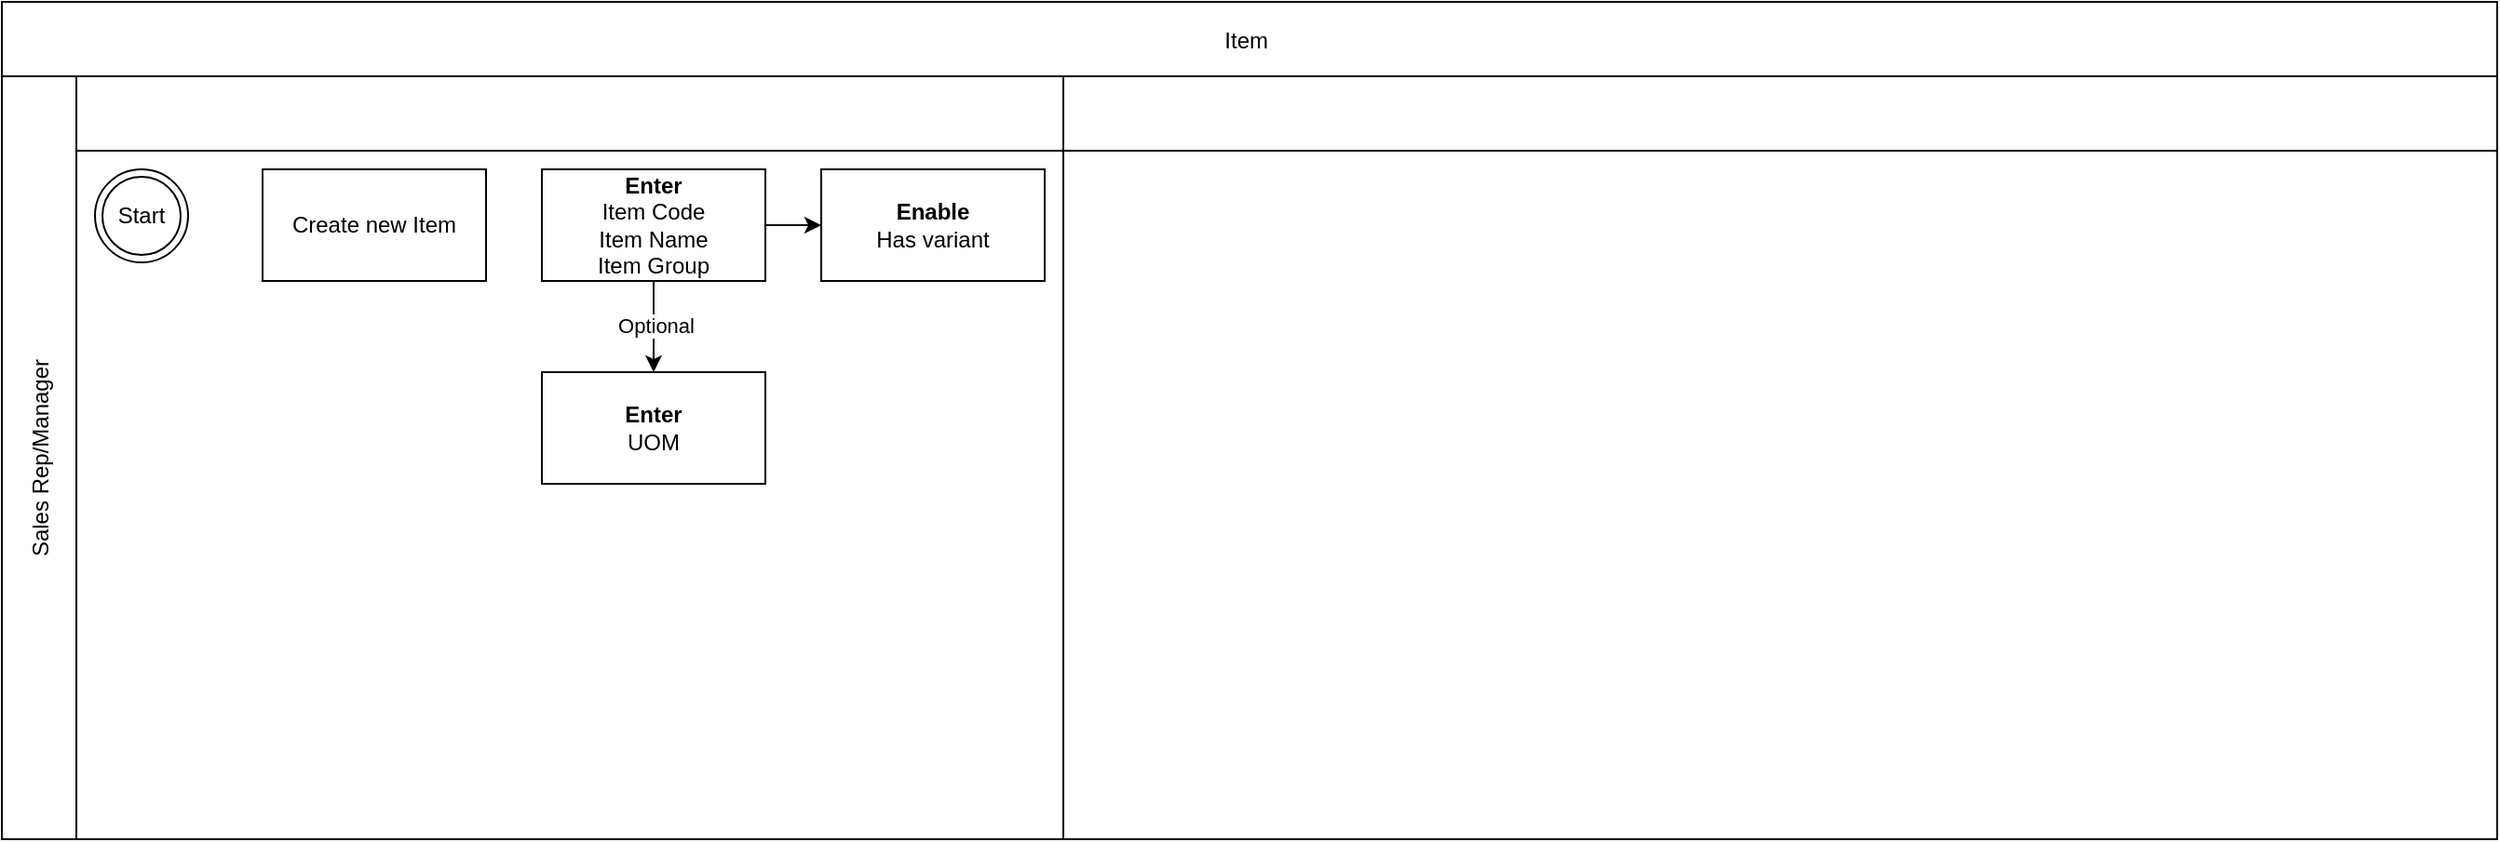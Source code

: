<mxfile version="28.0.6">
  <diagram name="Page-1" id="7nmeBrieRMO4y6cBd2v6">
    <mxGraphModel dx="1056" dy="489" grid="1" gridSize="10" guides="1" tooltips="1" connect="1" arrows="1" fold="1" page="1" pageScale="1" pageWidth="1400" pageHeight="850" math="0" shadow="0">
      <root>
        <mxCell id="0" />
        <mxCell id="1" parent="0" />
        <mxCell id="wHQ6A-BeQl_VT4TfjC7u-1" value="Item " style="shape=table;childLayout=tableLayout;startSize=40;collapsible=0;recursiveResize=0;expand=0;" vertex="1" parent="1">
          <mxGeometry x="80" y="40" width="1340" height="450" as="geometry" />
        </mxCell>
        <mxCell id="wHQ6A-BeQl_VT4TfjC7u-2" value="Sales Rep/Manager" style="shape=tableRow;horizontal=0;swimlaneHead=0;swimlaneBody=0;top=0;left=0;strokeColor=inherit;bottom=0;right=0;dropTarget=0;fontStyle=0;fillColor=none;points=[[0,0.5],[1,0.5]];portConstraint=eastwest;startSize=40;collapsible=0;recursiveResize=0;expand=0;" vertex="1" parent="wHQ6A-BeQl_VT4TfjC7u-1">
          <mxGeometry y="40" width="1340" height="410" as="geometry" />
        </mxCell>
        <mxCell id="wHQ6A-BeQl_VT4TfjC7u-3" value="" style="swimlane;swimlaneHead=0;swimlaneBody=0;fontStyle=0;strokeColor=inherit;connectable=0;fillColor=none;startSize=40;collapsible=0;recursiveResize=0;expand=0;" vertex="1" parent="wHQ6A-BeQl_VT4TfjC7u-2">
          <mxGeometry x="40" width="530" height="410" as="geometry">
            <mxRectangle width="530" height="410" as="alternateBounds" />
          </mxGeometry>
        </mxCell>
        <mxCell id="wHQ6A-BeQl_VT4TfjC7u-6" value="Start" style="ellipse;shape=doubleEllipse;html=1;dashed=0;whiteSpace=wrap;aspect=fixed;" vertex="1" parent="wHQ6A-BeQl_VT4TfjC7u-3">
          <mxGeometry x="10" y="50" width="50" height="50" as="geometry" />
        </mxCell>
        <mxCell id="wHQ6A-BeQl_VT4TfjC7u-10" value="Create new Item" style="points=[[0.25,0,0],[0.5,0,0],[0.75,0,0],[1,0.25,0],[1,0.5,0],[1,0.75,0],[0.75,1,0],[0.5,1,0],[0.25,1,0],[0,0.75,0],[0,0.5,0],[0,0.25,0]];shape=mxgraph.bpmn.task2;whiteSpace=wrap;rectStyle=rounded;size=10;html=1;container=1;expand=0;collapsible=0;taskMarker=abstract;isLoopSub=1;" vertex="1" parent="wHQ6A-BeQl_VT4TfjC7u-3">
          <mxGeometry x="100" y="50" width="120" height="60" as="geometry" />
        </mxCell>
        <mxCell id="wHQ6A-BeQl_VT4TfjC7u-16" value="" style="edgeStyle=orthogonalEdgeStyle;rounded=0;orthogonalLoop=1;jettySize=auto;html=1;" edge="1" parent="wHQ6A-BeQl_VT4TfjC7u-3" source="wHQ6A-BeQl_VT4TfjC7u-12" target="wHQ6A-BeQl_VT4TfjC7u-15">
          <mxGeometry relative="1" as="geometry" />
        </mxCell>
        <mxCell id="wHQ6A-BeQl_VT4TfjC7u-17" value="Optional" style="edgeLabel;html=1;align=center;verticalAlign=middle;resizable=0;points=[];" vertex="1" connectable="0" parent="wHQ6A-BeQl_VT4TfjC7u-16">
          <mxGeometry x="-0.02" y="1" relative="1" as="geometry">
            <mxPoint as="offset" />
          </mxGeometry>
        </mxCell>
        <mxCell id="wHQ6A-BeQl_VT4TfjC7u-19" value="" style="edgeStyle=orthogonalEdgeStyle;rounded=0;orthogonalLoop=1;jettySize=auto;html=1;" edge="1" parent="wHQ6A-BeQl_VT4TfjC7u-3" source="wHQ6A-BeQl_VT4TfjC7u-12" target="wHQ6A-BeQl_VT4TfjC7u-18">
          <mxGeometry relative="1" as="geometry" />
        </mxCell>
        <mxCell id="wHQ6A-BeQl_VT4TfjC7u-12" value="&lt;b&gt;Enter&lt;/b&gt;&lt;br&gt;Item Code&lt;br&gt;Item Name&lt;br&gt;Item Group" style="points=[[0.25,0,0],[0.5,0,0],[0.75,0,0],[1,0.25,0],[1,0.5,0],[1,0.75,0],[0.75,1,0],[0.5,1,0],[0.25,1,0],[0,0.75,0],[0,0.5,0],[0,0.25,0]];shape=mxgraph.bpmn.task2;whiteSpace=wrap;rectStyle=rounded;size=10;html=1;container=1;expand=0;collapsible=0;taskMarker=abstract;" vertex="1" parent="wHQ6A-BeQl_VT4TfjC7u-3">
          <mxGeometry x="250" y="50" width="120" height="60" as="geometry" />
        </mxCell>
        <mxCell id="wHQ6A-BeQl_VT4TfjC7u-15" value="&lt;b&gt;Enter&lt;/b&gt;&lt;br&gt;UOM" style="points=[[0.25,0,0],[0.5,0,0],[0.75,0,0],[1,0.25,0],[1,0.5,0],[1,0.75,0],[0.75,1,0],[0.5,1,0],[0.25,1,0],[0,0.75,0],[0,0.5,0],[0,0.25,0]];shape=mxgraph.bpmn.task2;whiteSpace=wrap;rectStyle=rounded;size=10;html=1;container=1;expand=0;collapsible=0;taskMarker=abstract;" vertex="1" parent="wHQ6A-BeQl_VT4TfjC7u-3">
          <mxGeometry x="250" y="159" width="120" height="60" as="geometry" />
        </mxCell>
        <mxCell id="wHQ6A-BeQl_VT4TfjC7u-18" value="&lt;b&gt;Enable&lt;br&gt;&lt;/b&gt;Has variant" style="points=[[0.25,0,0],[0.5,0,0],[0.75,0,0],[1,0.25,0],[1,0.5,0],[1,0.75,0],[0.75,1,0],[0.5,1,0],[0.25,1,0],[0,0.75,0],[0,0.5,0],[0,0.25,0]];shape=mxgraph.bpmn.task2;whiteSpace=wrap;rectStyle=rounded;size=10;html=1;container=1;expand=0;collapsible=0;taskMarker=abstract;" vertex="1" parent="wHQ6A-BeQl_VT4TfjC7u-3">
          <mxGeometry x="400" y="50" width="120" height="60" as="geometry" />
        </mxCell>
        <mxCell id="wHQ6A-BeQl_VT4TfjC7u-7" style="swimlane;swimlaneHead=0;swimlaneBody=0;fontStyle=0;strokeColor=inherit;connectable=0;fillColor=none;startSize=40;collapsible=0;recursiveResize=0;expand=0;" vertex="1" parent="wHQ6A-BeQl_VT4TfjC7u-2">
          <mxGeometry x="570" width="770" height="410" as="geometry">
            <mxRectangle width="770" height="410" as="alternateBounds" />
          </mxGeometry>
        </mxCell>
      </root>
    </mxGraphModel>
  </diagram>
</mxfile>
